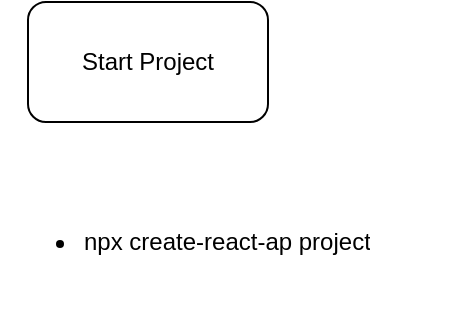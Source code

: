 <mxfile version="21.1.2" type="github">
  <diagram name="Página-1" id="AKogJuHXAMV5DzB095S-">
    <mxGraphModel dx="880" dy="452" grid="1" gridSize="10" guides="1" tooltips="1" connect="1" arrows="1" fold="1" page="1" pageScale="1" pageWidth="827" pageHeight="1169" math="0" shadow="0">
      <root>
        <mxCell id="0" />
        <mxCell id="1" parent="0" />
        <mxCell id="2LWM7U2PQ-OEs_Fkb85i-1" value="Start Project" style="rounded=1;whiteSpace=wrap;html=1;" vertex="1" parent="1">
          <mxGeometry x="354" y="40" width="120" height="60" as="geometry" />
        </mxCell>
        <mxCell id="2LWM7U2PQ-OEs_Fkb85i-4" value="&lt;ul&gt;&lt;li&gt;&lt;span style=&quot;background-color: initial;&quot;&gt;npx create-react-ap project&lt;/span&gt;&lt;br&gt;&lt;/li&gt;&lt;/ul&gt;" style="text;strokeColor=none;fillColor=none;html=1;whiteSpace=wrap;verticalAlign=middle;overflow=hidden;" vertex="1" parent="1">
          <mxGeometry x="340" y="120" width="226" height="80" as="geometry" />
        </mxCell>
      </root>
    </mxGraphModel>
  </diagram>
</mxfile>
